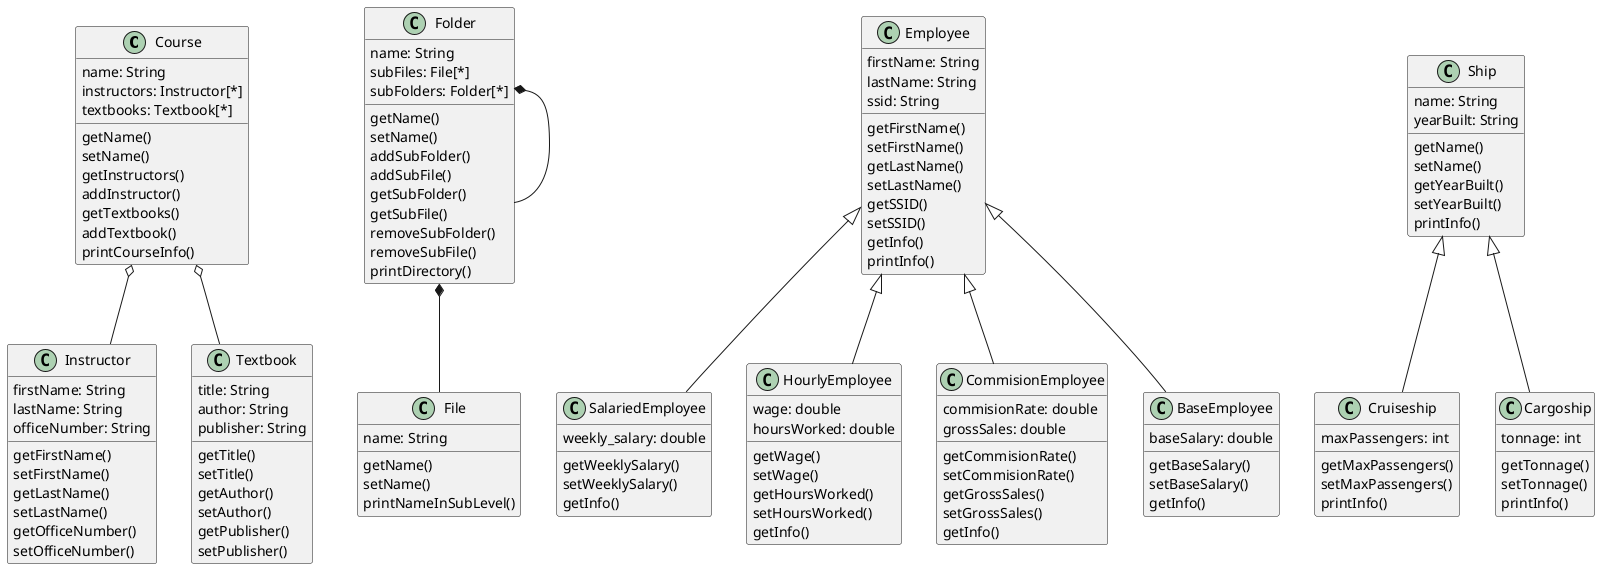 @startuml

class Course {
name: String
instructors: Instructor[*]
textbooks: Textbook[*]
getName()
setName()
getInstructors()
addInstructor()
getTextbooks()
addTextbook()
printCourseInfo()
}

class Instructor{
firstName: String
lastName: String
officeNumber: String
getFirstName()
setFirstName()
getLastName()
setLastName()
getOfficeNumber()
setOfficeNumber()
}

class Textbook{
title: String
author: String
publisher: String
getTitle()
setTitle()
getAuthor()
setAuthor()
getPublisher()
setPublisher()
}

Course o-- Instructor
Course o-- Textbook

class Folder{
name: String
subFiles: File[*]
subFolders: Folder[*]

getName()
setName()
addSubFolder()
addSubFile()
getSubFolder()
getSubFile()
removeSubFolder()
removeSubFile()
printDirectory()
}

class File{
name: String
getName()
setName()
printNameInSubLevel()
}

Folder *-- File
Folder *-- Folder

class Employee{
firstName: String
lastName: String
ssid: String
getFirstName()
setFirstName()
getLastName()
setLastName()
getSSID()
setSSID()
getInfo()
printInfo()
}

class SalariedEmployee{
weekly_salary: double
getWeeklySalary()
setWeeklySalary()
getInfo()
}

class HourlyEmployee{
wage: double
hoursWorked: double
getWage()
setWage()
getHoursWorked()
setHoursWorked()
getInfo()
}

class CommisionEmployee{
commisionRate: double
grossSales: double
getCommisionRate()
setCommisionRate()
getGrossSales()
setGrossSales()
getInfo()
}

class BaseEmployee {
baseSalary: double
getBaseSalary()
setBaseSalary()
getInfo()
}

Employee <|-- SalariedEmployee
Employee <|-- HourlyEmployee
Employee <|-- CommisionEmployee
Employee <|-- BaseEmployee

class Ship {
name: String
yearBuilt: String
getName()
setName()
getYearBuilt()
setYearBuilt()
printInfo()
}

class Cruiseship{
maxPassengers: int
getMaxPassengers()
setMaxPassengers()
printInfo()
}

class Cargoship{
tonnage: int
getTonnage()
setTonnage()
printInfo()
}
Ship <|-- Cruiseship
Ship <|-- Cargoship

@enduml